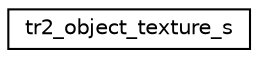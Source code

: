 digraph "Graphical Class Hierarchy"
{
 // INTERACTIVE_SVG=YES
  edge [fontname="Helvetica",fontsize="10",labelfontname="Helvetica",labelfontsize="10"];
  node [fontname="Helvetica",fontsize="10",shape=record];
  rankdir="LR";
  Node1 [label="tr2_object_texture_s",height=0.2,width=0.4,color="black", fillcolor="white", style="filled",URL="$_tomb_raider_8h.html#structtr2__object__texture__s"];
}
